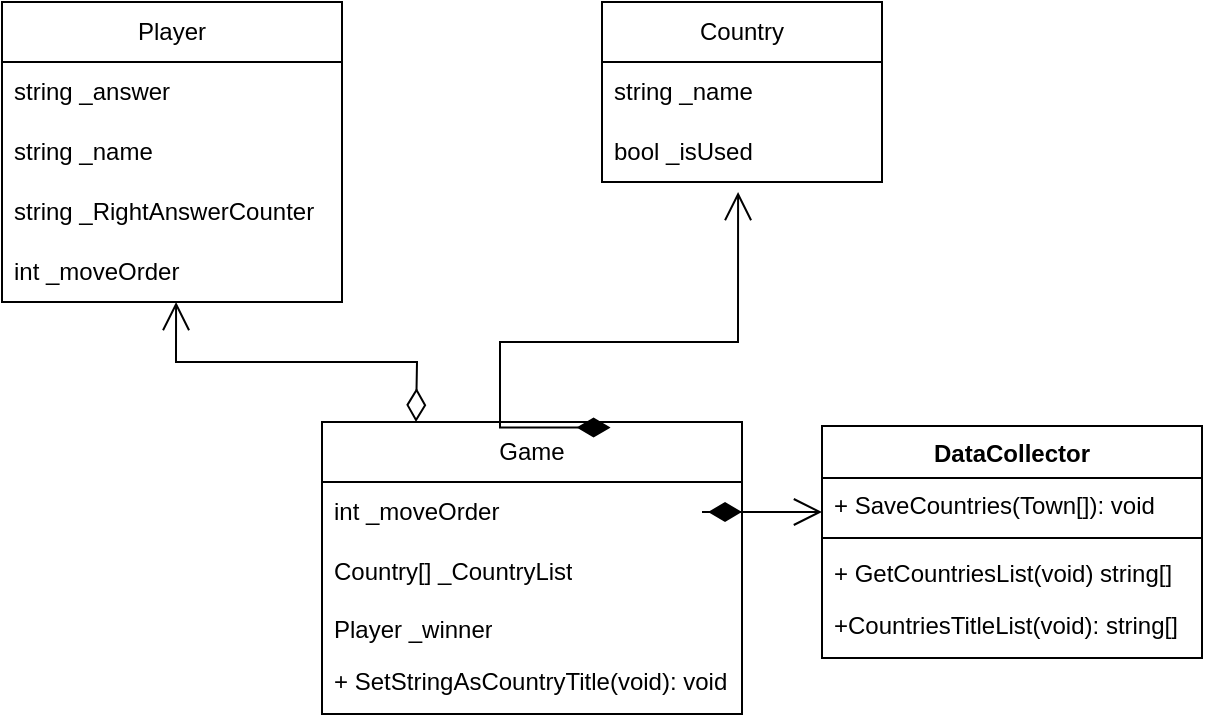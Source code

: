 <mxfile version="26.1.1">
  <diagram name="Страница — 1" id="37fzYt0-rooj1aSEFpzP">
    <mxGraphModel dx="1434" dy="746" grid="1" gridSize="10" guides="1" tooltips="1" connect="1" arrows="1" fold="1" page="1" pageScale="1" pageWidth="827" pageHeight="1169" math="0" shadow="0">
      <root>
        <mxCell id="0" />
        <mxCell id="1" parent="0" />
        <mxCell id="h2pESWAinA3zE0BkuGew-1" value="Player" style="swimlane;fontStyle=0;childLayout=stackLayout;horizontal=1;startSize=30;horizontalStack=0;resizeParent=1;resizeParentMax=0;resizeLast=0;collapsible=1;marginBottom=0;whiteSpace=wrap;html=1;" parent="1" vertex="1">
          <mxGeometry x="140" y="300" width="170" height="150" as="geometry" />
        </mxCell>
        <mxCell id="h2pESWAinA3zE0BkuGew-56" value="string _answer" style="text;strokeColor=none;fillColor=none;align=left;verticalAlign=middle;spacingLeft=4;spacingRight=4;overflow=hidden;points=[[0,0.5],[1,0.5]];portConstraint=eastwest;rotatable=0;whiteSpace=wrap;html=1;" parent="h2pESWAinA3zE0BkuGew-1" vertex="1">
          <mxGeometry y="30" width="170" height="30" as="geometry" />
        </mxCell>
        <mxCell id="h2pESWAinA3zE0BkuGew-2" value="string _name" style="text;strokeColor=none;fillColor=none;align=left;verticalAlign=middle;spacingLeft=4;spacingRight=4;overflow=hidden;points=[[0,0.5],[1,0.5]];portConstraint=eastwest;rotatable=0;whiteSpace=wrap;html=1;" parent="h2pESWAinA3zE0BkuGew-1" vertex="1">
          <mxGeometry y="60" width="170" height="30" as="geometry" />
        </mxCell>
        <mxCell id="h2pESWAinA3zE0BkuGew-3" value="string _RightAnswerCounter" style="text;strokeColor=none;fillColor=none;align=left;verticalAlign=middle;spacingLeft=4;spacingRight=4;overflow=hidden;points=[[0,0.5],[1,0.5]];portConstraint=eastwest;rotatable=0;whiteSpace=wrap;html=1;" parent="h2pESWAinA3zE0BkuGew-1" vertex="1">
          <mxGeometry y="90" width="170" height="30" as="geometry" />
        </mxCell>
        <mxCell id="h2pESWAinA3zE0BkuGew-4" value="int _moveOrder" style="text;strokeColor=none;fillColor=none;align=left;verticalAlign=middle;spacingLeft=4;spacingRight=4;overflow=hidden;points=[[0,0.5],[1,0.5]];portConstraint=eastwest;rotatable=0;whiteSpace=wrap;html=1;" parent="h2pESWAinA3zE0BkuGew-1" vertex="1">
          <mxGeometry y="120" width="170" height="30" as="geometry" />
        </mxCell>
        <mxCell id="h2pESWAinA3zE0BkuGew-5" value="Country" style="swimlane;fontStyle=0;childLayout=stackLayout;horizontal=1;startSize=30;horizontalStack=0;resizeParent=1;resizeParentMax=0;resizeLast=0;collapsible=1;marginBottom=0;whiteSpace=wrap;html=1;" parent="1" vertex="1">
          <mxGeometry x="440" y="300" width="140" height="90" as="geometry" />
        </mxCell>
        <mxCell id="h2pESWAinA3zE0BkuGew-6" value="string _name" style="text;strokeColor=none;fillColor=none;align=left;verticalAlign=middle;spacingLeft=4;spacingRight=4;overflow=hidden;points=[[0,0.5],[1,0.5]];portConstraint=eastwest;rotatable=0;whiteSpace=wrap;html=1;" parent="h2pESWAinA3zE0BkuGew-5" vertex="1">
          <mxGeometry y="30" width="140" height="30" as="geometry" />
        </mxCell>
        <mxCell id="h2pESWAinA3zE0BkuGew-8" value="bool _isUsed" style="text;strokeColor=none;fillColor=none;align=left;verticalAlign=middle;spacingLeft=4;spacingRight=4;overflow=hidden;points=[[0,0.5],[1,0.5]];portConstraint=eastwest;rotatable=0;whiteSpace=wrap;html=1;" parent="h2pESWAinA3zE0BkuGew-5" vertex="1">
          <mxGeometry y="60" width="140" height="30" as="geometry" />
        </mxCell>
        <mxCell id="h2pESWAinA3zE0BkuGew-9" value="Game" style="swimlane;fontStyle=0;childLayout=stackLayout;horizontal=1;startSize=30;horizontalStack=0;resizeParent=1;resizeParentMax=0;resizeLast=0;collapsible=1;marginBottom=0;whiteSpace=wrap;html=1;" parent="1" vertex="1">
          <mxGeometry x="300" y="510" width="210" height="146" as="geometry" />
        </mxCell>
        <mxCell id="h2pESWAinA3zE0BkuGew-10" value="int _moveOrder" style="text;strokeColor=none;fillColor=none;align=left;verticalAlign=middle;spacingLeft=4;spacingRight=4;overflow=hidden;points=[[0,0.5],[1,0.5]];portConstraint=eastwest;rotatable=0;whiteSpace=wrap;html=1;" parent="h2pESWAinA3zE0BkuGew-9" vertex="1">
          <mxGeometry y="30" width="210" height="30" as="geometry" />
        </mxCell>
        <mxCell id="h2pESWAinA3zE0BkuGew-12" value="Country[] _CountryList" style="text;strokeColor=none;fillColor=none;align=left;verticalAlign=middle;spacingLeft=4;spacingRight=4;overflow=hidden;points=[[0,0.5],[1,0.5]];portConstraint=eastwest;rotatable=0;whiteSpace=wrap;html=1;" parent="h2pESWAinA3zE0BkuGew-9" vertex="1">
          <mxGeometry y="60" width="210" height="30" as="geometry" />
        </mxCell>
        <mxCell id="h2pESWAinA3zE0BkuGew-47" value="Player _winner" style="text;strokeColor=none;fillColor=none;align=left;verticalAlign=top;spacingLeft=4;spacingRight=4;overflow=hidden;rotatable=0;points=[[0,0.5],[1,0.5]];portConstraint=eastwest;whiteSpace=wrap;html=1;" parent="h2pESWAinA3zE0BkuGew-9" vertex="1">
          <mxGeometry y="90" width="210" height="26" as="geometry" />
        </mxCell>
        <mxCell id="RRctbwS-JazVTS59eVZO-2" value="+ SetStringAsCountryTitle(void): void" style="text;strokeColor=none;fillColor=none;align=left;verticalAlign=top;spacingLeft=4;spacingRight=4;overflow=hidden;rotatable=0;points=[[0,0.5],[1,0.5]];portConstraint=eastwest;whiteSpace=wrap;html=1;" vertex="1" parent="h2pESWAinA3zE0BkuGew-9">
          <mxGeometry y="116" width="210" height="30" as="geometry" />
        </mxCell>
        <mxCell id="h2pESWAinA3zE0BkuGew-25" value="" style="endArrow=open;html=1;endSize=12;startArrow=diamondThin;startSize=14;startFill=1;edgeStyle=orthogonalEdgeStyle;align=left;verticalAlign=bottom;rounded=0;entryX=0.486;entryY=1.167;entryDx=0;entryDy=0;entryPerimeter=0;exitX=0.687;exitY=0.019;exitDx=0;exitDy=0;exitPerimeter=0;" parent="1" source="h2pESWAinA3zE0BkuGew-9" target="h2pESWAinA3zE0BkuGew-8" edge="1">
          <mxGeometry x="-1" y="3" relative="1" as="geometry">
            <mxPoint x="390" y="500" as="sourcePoint" />
            <mxPoint x="540" y="510" as="targetPoint" />
            <Array as="points">
              <mxPoint x="389" y="470" />
              <mxPoint x="508" y="470" />
            </Array>
          </mxGeometry>
        </mxCell>
        <mxCell id="h2pESWAinA3zE0BkuGew-28" value="" style="endArrow=open;html=1;endSize=12;startArrow=diamondThin;startSize=14;startFill=0;edgeStyle=orthogonalEdgeStyle;rounded=0;entryX=0.512;entryY=1;entryDx=0;entryDy=0;entryPerimeter=0;" parent="1" target="h2pESWAinA3zE0BkuGew-4" edge="1">
          <mxGeometry relative="1" as="geometry">
            <mxPoint x="347" y="510" as="sourcePoint" />
            <mxPoint x="227" y="430" as="targetPoint" />
          </mxGeometry>
        </mxCell>
        <mxCell id="h2pESWAinA3zE0BkuGew-36" value="DataCollector" style="swimlane;fontStyle=1;align=center;verticalAlign=top;childLayout=stackLayout;horizontal=1;startSize=26;horizontalStack=0;resizeParent=1;resizeParentMax=0;resizeLast=0;collapsible=1;marginBottom=0;whiteSpace=wrap;html=1;" parent="1" vertex="1">
          <mxGeometry x="550" y="512" width="190" height="116" as="geometry" />
        </mxCell>
        <mxCell id="h2pESWAinA3zE0BkuGew-37" value="+ SaveCountries(Town[]): void" style="text;strokeColor=none;fillColor=none;align=left;verticalAlign=top;spacingLeft=4;spacingRight=4;overflow=hidden;rotatable=0;points=[[0,0.5],[1,0.5]];portConstraint=eastwest;whiteSpace=wrap;html=1;" parent="h2pESWAinA3zE0BkuGew-36" vertex="1">
          <mxGeometry y="26" width="190" height="26" as="geometry" />
        </mxCell>
        <mxCell id="h2pESWAinA3zE0BkuGew-38" value="" style="line;strokeWidth=1;fillColor=none;align=left;verticalAlign=middle;spacingTop=-1;spacingLeft=3;spacingRight=3;rotatable=0;labelPosition=right;points=[];portConstraint=eastwest;strokeColor=inherit;" parent="h2pESWAinA3zE0BkuGew-36" vertex="1">
          <mxGeometry y="52" width="190" height="8" as="geometry" />
        </mxCell>
        <mxCell id="h2pESWAinA3zE0BkuGew-39" value="+ GetCountriesList(void) string[]" style="text;strokeColor=none;fillColor=none;align=left;verticalAlign=top;spacingLeft=4;spacingRight=4;overflow=hidden;rotatable=0;points=[[0,0.5],[1,0.5]];portConstraint=eastwest;whiteSpace=wrap;html=1;" parent="h2pESWAinA3zE0BkuGew-36" vertex="1">
          <mxGeometry y="60" width="190" height="26" as="geometry" />
        </mxCell>
        <mxCell id="RRctbwS-JazVTS59eVZO-1" value="+CountriesTitleList(void): string[]" style="text;strokeColor=none;fillColor=none;align=left;verticalAlign=top;spacingLeft=4;spacingRight=4;overflow=hidden;rotatable=0;points=[[0,0.5],[1,0.5]];portConstraint=eastwest;whiteSpace=wrap;html=1;" vertex="1" parent="h2pESWAinA3zE0BkuGew-36">
          <mxGeometry y="86" width="190" height="30" as="geometry" />
        </mxCell>
        <mxCell id="h2pESWAinA3zE0BkuGew-48" value="" style="endArrow=open;html=1;endSize=12;startArrow=diamondThin;startSize=14;startFill=1;edgeStyle=orthogonalEdgeStyle;align=left;verticalAlign=bottom;rounded=0;exitX=1;exitY=0.5;exitDx=0;exitDy=0;" parent="1" source="h2pESWAinA3zE0BkuGew-10" edge="1">
          <mxGeometry x="-1" y="3" relative="1" as="geometry">
            <mxPoint x="399" y="522" as="sourcePoint" />
            <mxPoint x="550" y="555" as="targetPoint" />
            <Array as="points">
              <mxPoint x="490" y="555" />
              <mxPoint x="490" y="555" />
            </Array>
          </mxGeometry>
        </mxCell>
      </root>
    </mxGraphModel>
  </diagram>
</mxfile>
